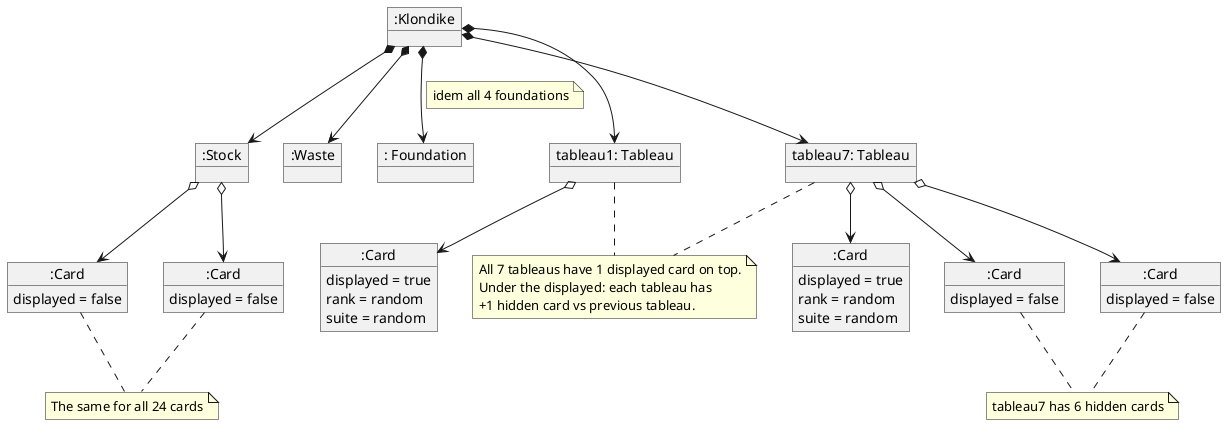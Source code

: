 @startuml

object ":Klondike" as klondike

object ":Stock" as stock

object ":Card" as cs1{
    displayed = false
}
object ":Card" as cs2{
    displayed = false
}

object ":Waste" as waste
object ": Foundation" as foundation

object "tableau1: Tableau" as tableau1

object ":Card" as ct1d{
    displayed = true
    rank = random
    suite = random
}

object "tableau7: Tableau" as tableau7

object ":Card" as ct2d{
    displayed = true
    rank = random
    suite = random
}
object ":Card" as ct2h1{
    displayed = false
}
object ":Card" as ct2h2{
    displayed = false
}

'klondike dependencies'
klondike *-down-> stock
klondike *-down-> waste
klondike *-down-> foundation
note on link
idem all 4 foundations
end note
klondike *-down-> tableau1
klondike *-down-> tableau7

note as tableauNote
All 7 tableaus have 1 displayed card on top.
Under the displayed: each tableau has
+1 hidden card vs previous tableau.
end note
tableau1..tableauNote
tableau7..tableauNote

'stock dependencies'
stock o-down-> cs1
stock o-down-> cs2

note as stockNote
The same for all 24 cards
end note
cs1..stockNote
cs2..stockNote

'tableau dependencies'
tableau1 o-down-> ct1d

tableau7 o-down-> ct2d
tableau7 o-down-> ct2h1
tableau7 o-down-> ct2h2

note as hiddenNote
tableau7 has 6 hidden cards
end note
ct2h1..hiddenNote
ct2h2..hiddenNote

@enduml